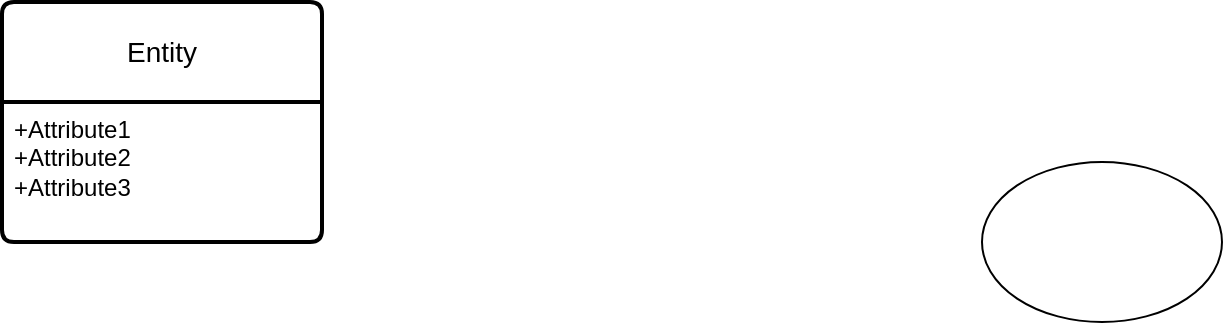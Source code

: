 <mxfile version="22.0.8" type="github">
  <diagram name="第 1 页" id="zIe4UrTv8okEE7L5FqvO">
    <mxGraphModel dx="2314" dy="1155" grid="1" gridSize="10" guides="1" tooltips="1" connect="1" arrows="1" fold="1" page="1" pageScale="1" pageWidth="160000" pageHeight="160000" math="0" shadow="0">
      <root>
        <mxCell id="0" />
        <mxCell id="1" parent="0" />
        <mxCell id="RhzKAZPlwH3aUedVsGTQ-1" value="Entity" style="swimlane;childLayout=stackLayout;horizontal=1;startSize=50;horizontalStack=0;rounded=1;fontSize=14;fontStyle=0;strokeWidth=2;resizeParent=0;resizeLast=1;shadow=0;dashed=0;align=center;arcSize=4;whiteSpace=wrap;html=1;" parent="1" vertex="1">
          <mxGeometry x="250" y="120" width="160" height="120" as="geometry" />
        </mxCell>
        <mxCell id="RhzKAZPlwH3aUedVsGTQ-2" value="+Attribute1&#xa;+Attribute2&#xa;+Attribute3" style="align=left;strokeColor=none;fillColor=none;spacingLeft=4;fontSize=12;verticalAlign=top;resizable=0;rotatable=0;part=1;html=1;" parent="RhzKAZPlwH3aUedVsGTQ-1" vertex="1">
          <mxGeometry y="50" width="160" height="70" as="geometry" />
        </mxCell>
        <mxCell id="aYIBOgwcTS0JizsvdwNX-1" value="" style="ellipse;whiteSpace=wrap;html=1;" vertex="1" parent="1">
          <mxGeometry x="740" y="200" width="120" height="80" as="geometry" />
        </mxCell>
      </root>
    </mxGraphModel>
  </diagram>
</mxfile>
